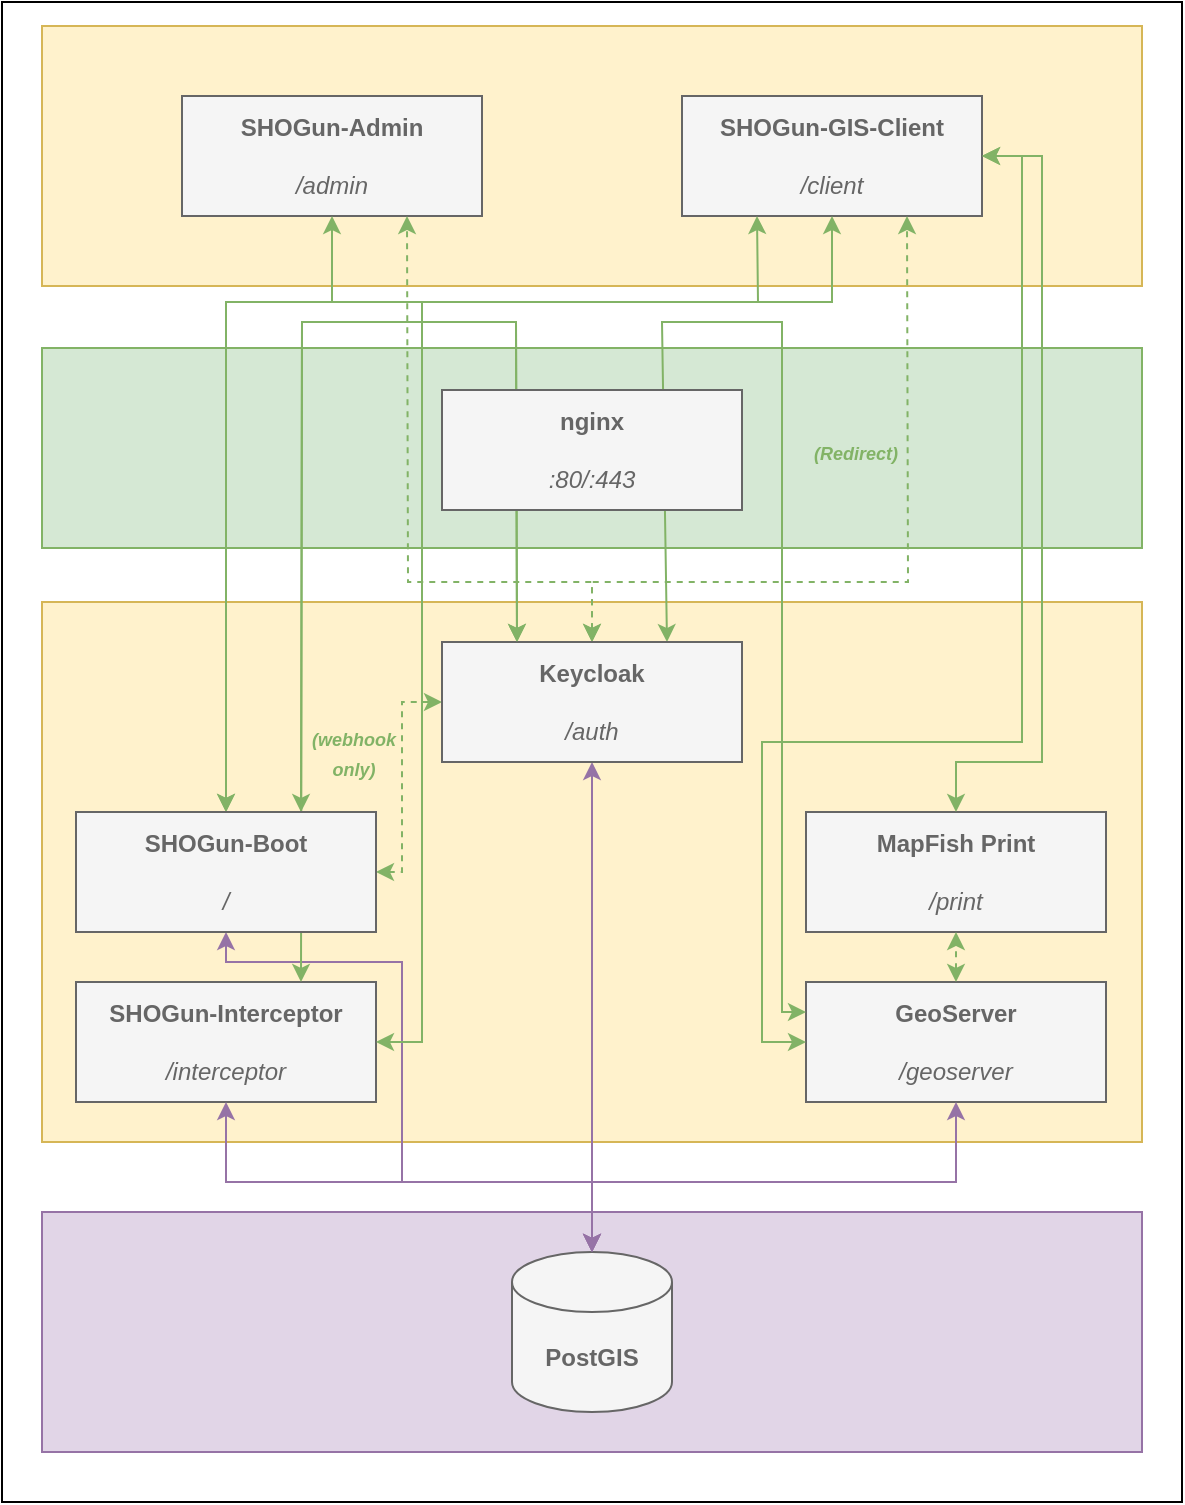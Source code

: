 <mxfile>
    <diagram id="TEYOMwNR_nRHj0mLjJrx" name="Page-1">
        <mxGraphModel dx="977" dy="1693" grid="1" gridSize="10" guides="1" tooltips="1" connect="1" arrows="1" fold="1" page="1" pageScale="1" pageWidth="827" pageHeight="1169" math="0" shadow="0">
            <root>
                <mxCell id="0"/>
                <mxCell id="1" parent="0"/>
                <mxCell id="ZS14FdSe3F-_CQCXTmor-11" value="" style="rounded=0;whiteSpace=wrap;html=1;" parent="1" vertex="1">
                    <mxGeometry x="130" y="-320" width="590" height="750" as="geometry"/>
                </mxCell>
                <mxCell id="ZS14FdSe3F-_CQCXTmor-12" value="" style="rounded=0;whiteSpace=wrap;html=1;fillColor=#e1d5e7;strokeColor=#9673a6;" parent="1" vertex="1">
                    <mxGeometry x="150" y="285" width="550" height="120" as="geometry"/>
                </mxCell>
                <mxCell id="ZS14FdSe3F-_CQCXTmor-8" value="&lt;font color=&quot;#666666&quot;&gt;&lt;b&gt;PostGIS&lt;/b&gt;&lt;/font&gt;" style="shape=cylinder3;whiteSpace=wrap;html=1;boundedLbl=1;backgroundOutline=1;size=15;fillColor=#f5f5f5;strokeColor=#666666;fontColor=#333333;" parent="1" vertex="1">
                    <mxGeometry x="385" y="305" width="80" height="80" as="geometry"/>
                </mxCell>
                <mxCell id="ZS14FdSe3F-_CQCXTmor-13" value="" style="rounded=0;whiteSpace=wrap;html=1;fillColor=#d5e8d4;strokeColor=#82b366;" parent="1" vertex="1">
                    <mxGeometry x="150" y="-147" width="550" height="100" as="geometry"/>
                </mxCell>
                <mxCell id="ZS14FdSe3F-_CQCXTmor-14" value="" style="rounded=0;whiteSpace=wrap;html=1;fillColor=#fff2cc;strokeColor=#d6b656;" parent="1" vertex="1">
                    <mxGeometry x="150" y="-20" width="550" height="270" as="geometry"/>
                </mxCell>
                <mxCell id="ZS14FdSe3F-_CQCXTmor-5" value="&lt;font color=&quot;#666666&quot;&gt;&lt;b&gt;GeoServer&lt;br&gt;&lt;/b&gt;&lt;br&gt;&lt;i&gt;/geoserver&lt;/i&gt;&lt;/font&gt;" style="rounded=0;whiteSpace=wrap;html=1;fillColor=#f5f5f5;fontColor=#333333;strokeColor=#666666;flipH=1;" parent="1" vertex="1">
                    <mxGeometry x="532" y="170" width="150" height="60" as="geometry"/>
                </mxCell>
                <mxCell id="ZS14FdSe3F-_CQCXTmor-10" value="&lt;font color=&quot;#666666&quot;&gt;&lt;b&gt;SHOGun-Interceptor&lt;br&gt;&lt;/b&gt;&lt;br&gt;&lt;i&gt;/interceptor&lt;/i&gt;&lt;br&gt;&lt;/font&gt;" style="rounded=0;whiteSpace=wrap;html=1;fillColor=#f5f5f5;fontColor=#333333;strokeColor=#666666;flipH=1;" parent="1" vertex="1">
                    <mxGeometry x="167" y="170" width="150" height="60" as="geometry"/>
                </mxCell>
                <mxCell id="ZS14FdSe3F-_CQCXTmor-15" value="" style="endArrow=classic;startArrow=classic;html=1;rounded=0;fontColor=#666666;entryX=0.5;entryY=0;entryDx=0;entryDy=0;entryPerimeter=0;exitX=0.5;exitY=1;exitDx=0;exitDy=0;fillColor=#e1d5e7;strokeColor=#9673a6;" parent="1" source="ZS14FdSe3F-_CQCXTmor-6" target="ZS14FdSe3F-_CQCXTmor-8" edge="1">
                    <mxGeometry width="50" height="50" relative="1" as="geometry">
                        <mxPoint x="380" y="360" as="sourcePoint"/>
                        <mxPoint x="430" y="310" as="targetPoint"/>
                        <Array as="points">
                            <mxPoint x="425" y="160"/>
                            <mxPoint x="425" y="270"/>
                        </Array>
                    </mxGeometry>
                </mxCell>
                <mxCell id="ZS14FdSe3F-_CQCXTmor-16" value="" style="endArrow=classic;startArrow=classic;html=1;rounded=0;fontColor=#666666;entryX=0.5;entryY=0;entryDx=0;entryDy=0;entryPerimeter=0;exitX=0.5;exitY=1;exitDx=0;exitDy=0;fillColor=#e1d5e7;strokeColor=#9673a6;" parent="1" source="ZS14FdSe3F-_CQCXTmor-1" target="ZS14FdSe3F-_CQCXTmor-8" edge="1">
                    <mxGeometry width="50" height="50" relative="1" as="geometry">
                        <mxPoint x="70" y="310" as="sourcePoint"/>
                        <mxPoint x="120" y="260" as="targetPoint"/>
                        <Array as="points">
                            <mxPoint x="242" y="160"/>
                            <mxPoint x="330" y="160"/>
                            <mxPoint x="330" y="270"/>
                            <mxPoint x="425" y="270"/>
                        </Array>
                    </mxGeometry>
                </mxCell>
                <mxCell id="ZS14FdSe3F-_CQCXTmor-17" value="" style="endArrow=classic;startArrow=classic;html=1;rounded=0;fontColor=#666666;entryX=0.5;entryY=0;entryDx=0;entryDy=0;entryPerimeter=0;exitX=0.5;exitY=1;exitDx=0;exitDy=0;fillColor=#e1d5e7;strokeColor=#9673a6;" parent="1" source="ZS14FdSe3F-_CQCXTmor-10" target="ZS14FdSe3F-_CQCXTmor-8" edge="1">
                    <mxGeometry width="50" height="50" relative="1" as="geometry">
                        <mxPoint x="170" y="340" as="sourcePoint"/>
                        <mxPoint x="220" y="290" as="targetPoint"/>
                        <Array as="points">
                            <mxPoint x="242" y="270"/>
                            <mxPoint x="425" y="270"/>
                        </Array>
                    </mxGeometry>
                </mxCell>
                <mxCell id="ZS14FdSe3F-_CQCXTmor-18" value="" style="endArrow=classic;startArrow=classic;html=1;rounded=0;fontColor=#666666;entryX=0.5;entryY=0;entryDx=0;entryDy=0;entryPerimeter=0;exitX=0.5;exitY=1;exitDx=0;exitDy=0;fillColor=#e1d5e7;strokeColor=#9673a6;" parent="1" source="ZS14FdSe3F-_CQCXTmor-5" target="ZS14FdSe3F-_CQCXTmor-8" edge="1">
                    <mxGeometry width="50" height="50" relative="1" as="geometry">
                        <mxPoint x="200" y="370" as="sourcePoint"/>
                        <mxPoint x="250" y="320" as="targetPoint"/>
                        <Array as="points">
                            <mxPoint x="607" y="270"/>
                            <mxPoint x="425" y="270"/>
                        </Array>
                    </mxGeometry>
                </mxCell>
                <mxCell id="ZS14FdSe3F-_CQCXTmor-20" value="" style="rounded=0;whiteSpace=wrap;html=1;fillColor=#fff2cc;strokeColor=#d6b656;" parent="1" vertex="1">
                    <mxGeometry x="150" y="-308" width="550" height="130" as="geometry"/>
                </mxCell>
                <mxCell id="ZS14FdSe3F-_CQCXTmor-3" value="&lt;font color=&quot;#666666&quot;&gt;&lt;b&gt;SHOGun-Admin&lt;/b&gt;&lt;br&gt;&lt;br&gt;&lt;i&gt;/admin&lt;/i&gt;&lt;/font&gt;" style="rounded=0;whiteSpace=wrap;html=1;fillColor=#f5f5f5;fontColor=#333333;strokeColor=#666666;flipH=1;" parent="1" vertex="1">
                    <mxGeometry x="220" y="-273" width="150" height="60" as="geometry"/>
                </mxCell>
                <mxCell id="ZS14FdSe3F-_CQCXTmor-4" value="&lt;font color=&quot;#666666&quot;&gt;&lt;b&gt;SHOGun-GIS-Client&lt;br&gt;&lt;/b&gt;&lt;br&gt;&lt;i&gt;/client&lt;/i&gt;&lt;/font&gt;" style="rounded=0;whiteSpace=wrap;html=1;fillColor=#f5f5f5;fontColor=#333333;strokeColor=#666666;flipH=1;" parent="1" vertex="1">
                    <mxGeometry x="470" y="-273" width="150" height="60" as="geometry"/>
                </mxCell>
                <mxCell id="ZS14FdSe3F-_CQCXTmor-21" value="" style="endArrow=classic;startArrow=classic;html=1;rounded=0;fontColor=#666666;entryX=0.5;entryY=1;entryDx=0;entryDy=0;exitX=0.5;exitY=0;exitDx=0;exitDy=0;fillColor=#d5e8d4;strokeColor=#82b366;" parent="1" source="ZS14FdSe3F-_CQCXTmor-1" target="ZS14FdSe3F-_CQCXTmor-3" edge="1">
                    <mxGeometry width="50" height="50" relative="1" as="geometry">
                        <mxPoint x="90" y="-40" as="sourcePoint"/>
                        <mxPoint x="140" y="-90" as="targetPoint"/>
                        <Array as="points">
                            <mxPoint x="242" y="-170"/>
                            <mxPoint x="295" y="-170"/>
                        </Array>
                    </mxGeometry>
                </mxCell>
                <mxCell id="ZS14FdSe3F-_CQCXTmor-22" value="" style="endArrow=classic;startArrow=classic;html=1;rounded=0;fontColor=#666666;entryX=0.5;entryY=1;entryDx=0;entryDy=0;exitX=0.5;exitY=0;exitDx=0;exitDy=0;fillColor=#d5e8d4;strokeColor=#82b366;" parent="1" source="ZS14FdSe3F-_CQCXTmor-1" target="ZS14FdSe3F-_CQCXTmor-4" edge="1">
                    <mxGeometry width="50" height="50" relative="1" as="geometry">
                        <mxPoint x="510" y="-30" as="sourcePoint"/>
                        <mxPoint x="560" y="-80" as="targetPoint"/>
                        <Array as="points">
                            <mxPoint x="242" y="-170"/>
                            <mxPoint x="545" y="-170"/>
                        </Array>
                    </mxGeometry>
                </mxCell>
                <mxCell id="ZS14FdSe3F-_CQCXTmor-23" value="" style="endArrow=classic;startArrow=classic;html=1;rounded=0;fontColor=#666666;entryX=1;entryY=0.5;entryDx=0;entryDy=0;exitX=0;exitY=0.5;exitDx=0;exitDy=0;fillColor=#d5e8d4;strokeColor=#82b366;" parent="1" source="ZS14FdSe3F-_CQCXTmor-5" target="ZS14FdSe3F-_CQCXTmor-4" edge="1">
                    <mxGeometry width="50" height="50" relative="1" as="geometry">
                        <mxPoint x="550" as="sourcePoint"/>
                        <mxPoint x="600" y="-50" as="targetPoint"/>
                        <Array as="points">
                            <mxPoint x="510" y="200"/>
                            <mxPoint x="510" y="50"/>
                            <mxPoint x="640" y="50"/>
                            <mxPoint x="640" y="-80"/>
                            <mxPoint x="640" y="-120"/>
                            <mxPoint x="640" y="-243"/>
                        </Array>
                    </mxGeometry>
                </mxCell>
                <mxCell id="ZS14FdSe3F-_CQCXTmor-24" value="" style="endArrow=classic;startArrow=classic;html=1;rounded=0;fontColor=#666666;entryX=0.75;entryY=1;entryDx=0;entryDy=0;exitX=0.5;exitY=0;exitDx=0;exitDy=0;fillColor=#d5e8d4;strokeColor=#82b366;dashed=1;" parent="1" source="ZS14FdSe3F-_CQCXTmor-6" target="ZS14FdSe3F-_CQCXTmor-4" edge="1">
                    <mxGeometry width="50" height="50" relative="1" as="geometry">
                        <mxPoint x="760" y="-30" as="sourcePoint"/>
                        <mxPoint x="810" y="-80" as="targetPoint"/>
                        <Array as="points">
                            <mxPoint x="425" y="-30"/>
                            <mxPoint x="583" y="-30"/>
                        </Array>
                    </mxGeometry>
                </mxCell>
                <mxCell id="ZS14FdSe3F-_CQCXTmor-25" value="" style="endArrow=classic;startArrow=classic;html=1;rounded=0;dashed=1;fontColor=#666666;entryX=0.75;entryY=1;entryDx=0;entryDy=0;exitX=0.5;exitY=0;exitDx=0;exitDy=0;fillColor=#d5e8d4;strokeColor=#82b366;" parent="1" source="ZS14FdSe3F-_CQCXTmor-6" target="ZS14FdSe3F-_CQCXTmor-3" edge="1">
                    <mxGeometry width="50" height="50" relative="1" as="geometry">
                        <mxPoint x="150" y="-30" as="sourcePoint"/>
                        <mxPoint x="200" y="-80" as="targetPoint"/>
                        <Array as="points">
                            <mxPoint x="425" y="-30"/>
                            <mxPoint x="333" y="-30"/>
                        </Array>
                    </mxGeometry>
                </mxCell>
                <mxCell id="nwjLgO_4h3HdMAYw9-3--1" value="&lt;font color=&quot;#666666&quot;&gt;&lt;b&gt;MapFish Print&lt;/b&gt;&lt;br&gt;&lt;br&gt;&lt;i&gt;/print&lt;/i&gt;&lt;/font&gt;" style="rounded=0;whiteSpace=wrap;html=1;fillColor=#f5f5f5;fontColor=#333333;strokeColor=#666666;flipH=1;" parent="1" vertex="1">
                    <mxGeometry x="532" y="85" width="150" height="60" as="geometry"/>
                </mxCell>
                <mxCell id="nwjLgO_4h3HdMAYw9-3--2" value="" style="endArrow=classic;startArrow=classic;html=1;rounded=0;exitX=1;exitY=0.5;exitDx=0;exitDy=0;entryX=0;entryY=0.5;entryDx=0;entryDy=0;fillColor=#d5e8d4;strokeColor=#82b366;dashed=1;" parent="1" source="ZS14FdSe3F-_CQCXTmor-1" target="ZS14FdSe3F-_CQCXTmor-6" edge="1">
                    <mxGeometry width="50" height="50" relative="1" as="geometry">
                        <mxPoint x="340" y="150" as="sourcePoint"/>
                        <mxPoint x="390" y="100" as="targetPoint"/>
                        <Array as="points">
                            <mxPoint x="330" y="115"/>
                            <mxPoint x="330" y="30"/>
                        </Array>
                    </mxGeometry>
                </mxCell>
                <mxCell id="nwjLgO_4h3HdMAYw9-3--4" value="" style="endArrow=classic;startArrow=classic;html=1;rounded=0;exitX=0.5;exitY=0;exitDx=0;exitDy=0;entryX=0.5;entryY=1;entryDx=0;entryDy=0;fillColor=#d5e8d4;strokeColor=#82b366;dashed=1;" parent="1" source="ZS14FdSe3F-_CQCXTmor-5" target="nwjLgO_4h3HdMAYw9-3--1" edge="1">
                    <mxGeometry width="50" height="50" relative="1" as="geometry">
                        <mxPoint x="327" y="125" as="sourcePoint"/>
                        <mxPoint x="360" y="40" as="targetPoint"/>
                        <Array as="points"/>
                    </mxGeometry>
                </mxCell>
                <mxCell id="nwjLgO_4h3HdMAYw9-3--5" value="" style="endArrow=classic;startArrow=classic;html=1;rounded=0;fontColor=#666666;exitX=0.5;exitY=0;exitDx=0;exitDy=0;fillColor=#d5e8d4;strokeColor=#82b366;entryX=1;entryY=0.5;entryDx=0;entryDy=0;" parent="1" source="nwjLgO_4h3HdMAYw9-3--1" target="ZS14FdSe3F-_CQCXTmor-4" edge="1">
                    <mxGeometry width="50" height="50" relative="1" as="geometry">
                        <mxPoint x="542" y="210.0" as="sourcePoint"/>
                        <mxPoint x="630" y="-228" as="targetPoint"/>
                        <Array as="points">
                            <mxPoint x="607" y="60"/>
                            <mxPoint x="650" y="60"/>
                            <mxPoint x="650" y="-243"/>
                        </Array>
                    </mxGeometry>
                </mxCell>
                <mxCell id="nwjLgO_4h3HdMAYw9-3--6" value="&lt;i&gt;&lt;font size=&quot;1&quot; color=&quot;#82b366&quot; style=&quot;&quot;&gt;&lt;b style=&quot;font-size: 9px;&quot;&gt;(Redirect)&lt;/b&gt;&lt;/font&gt;&lt;/i&gt;" style="text;html=1;strokeColor=none;fillColor=none;align=center;verticalAlign=middle;whiteSpace=wrap;rounded=0;" parent="1" vertex="1">
                    <mxGeometry x="527" y="-110" width="60" height="30" as="geometry"/>
                </mxCell>
                <mxCell id="nwjLgO_4h3HdMAYw9-3--8" value="" style="endArrow=classic;startArrow=classic;html=1;rounded=0;fontColor=#666666;exitX=0.75;exitY=0;exitDx=0;exitDy=0;fillColor=#d5e8d4;strokeColor=#82b366;entryX=0.25;entryY=0;entryDx=0;entryDy=0;" parent="1" source="ZS14FdSe3F-_CQCXTmor-1" target="ZS14FdSe3F-_CQCXTmor-6" edge="1">
                    <mxGeometry width="50" height="50" relative="1" as="geometry">
                        <mxPoint x="252" y="95.0" as="sourcePoint"/>
                        <mxPoint x="555" y="-198" as="targetPoint"/>
                        <Array as="points">
                            <mxPoint x="280" y="-160"/>
                            <mxPoint x="387" y="-160"/>
                        </Array>
                    </mxGeometry>
                </mxCell>
                <mxCell id="nwjLgO_4h3HdMAYw9-3--9" value="" style="endArrow=classic;startArrow=classic;html=1;rounded=0;fontSize=8;fontColor=#82B366;entryX=0;entryY=0.25;entryDx=0;entryDy=0;exitX=0.75;exitY=0;exitDx=0;exitDy=0;fillColor=#d5e8d4;strokeColor=#82b366;" parent="1" source="ZS14FdSe3F-_CQCXTmor-6" target="ZS14FdSe3F-_CQCXTmor-5" edge="1">
                    <mxGeometry width="50" height="50" relative="1" as="geometry">
                        <mxPoint x="440" y="190" as="sourcePoint"/>
                        <mxPoint x="490" y="140" as="targetPoint"/>
                        <Array as="points">
                            <mxPoint x="460" y="-160"/>
                            <mxPoint x="520" y="-160"/>
                            <mxPoint x="520" y="185"/>
                        </Array>
                    </mxGeometry>
                </mxCell>
                <mxCell id="nwjLgO_4h3HdMAYw9-3--10" value="" style="endArrow=classic;startArrow=classic;html=1;rounded=0;fontSize=8;fontColor=#82B366;entryX=1;entryY=0.5;entryDx=0;entryDy=0;exitX=0.25;exitY=1;exitDx=0;exitDy=0;fillColor=#d5e8d4;strokeColor=#82b366;" parent="1" source="ZS14FdSe3F-_CQCXTmor-4" target="ZS14FdSe3F-_CQCXTmor-10" edge="1">
                    <mxGeometry width="50" height="50" relative="1" as="geometry">
                        <mxPoint x="70" y="160" as="sourcePoint"/>
                        <mxPoint x="120" y="110" as="targetPoint"/>
                        <Array as="points">
                            <mxPoint x="508" y="-170"/>
                            <mxPoint x="340" y="-170"/>
                            <mxPoint x="340" y="200"/>
                        </Array>
                    </mxGeometry>
                </mxCell>
                <mxCell id="ZS14FdSe3F-_CQCXTmor-6" value="&lt;font color=&quot;#666666&quot;&gt;&lt;b&gt;Keycloak&lt;/b&gt;&lt;br&gt;&lt;br&gt;&lt;i&gt;/auth&lt;/i&gt;&lt;/font&gt;" style="rounded=0;whiteSpace=wrap;html=1;fillColor=#f5f5f5;fontColor=#333333;strokeColor=#666666;flipH=1;" parent="1" vertex="1">
                    <mxGeometry x="350" width="150" height="60" as="geometry"/>
                </mxCell>
                <mxCell id="nwjLgO_4h3HdMAYw9-3--3" value="&lt;i&gt;&lt;font color=&quot;#82b366&quot; style=&quot;font-size: 9px; line-height: 1.2;&quot;&gt;&lt;b&gt;(webhook &lt;br&gt;only)&lt;/b&gt;&lt;/font&gt;&lt;/i&gt;" style="text;html=1;strokeColor=none;fillColor=none;align=center;verticalAlign=middle;whiteSpace=wrap;rounded=0;" parent="1" vertex="1">
                    <mxGeometry x="276" y="40" width="60" height="30" as="geometry"/>
                </mxCell>
                <mxCell id="nwjLgO_4h3HdMAYw9-3--11" value="" style="endArrow=classic;startArrow=classic;html=1;rounded=0;fontColor=#666666;exitX=0.75;exitY=0;exitDx=0;exitDy=0;fillColor=#d5e8d4;strokeColor=#82b366;entryX=0.25;entryY=0;entryDx=0;entryDy=0;" parent="1" source="ZS14FdSe3F-_CQCXTmor-10" target="ZS14FdSe3F-_CQCXTmor-6" edge="1">
                    <mxGeometry width="50" height="50" relative="1" as="geometry">
                        <mxPoint x="289.5" y="95.0" as="sourcePoint"/>
                        <mxPoint x="397.5" y="10.0" as="targetPoint"/>
                        <Array as="points">
                            <mxPoint x="280" y="-160"/>
                            <mxPoint x="387" y="-160"/>
                        </Array>
                    </mxGeometry>
                </mxCell>
                <mxCell id="ZS14FdSe3F-_CQCXTmor-1" value="&lt;font color=&quot;#666666&quot;&gt;&lt;b&gt;SHOGun-Boot&lt;/b&gt;&lt;br&gt;&lt;br&gt;&lt;i&gt;/&lt;/i&gt;&lt;/font&gt;" style="rounded=0;whiteSpace=wrap;html=1;fillColor=#f5f5f5;fontColor=#333333;strokeColor=#666666;flipH=1;" parent="1" vertex="1">
                    <mxGeometry x="167" y="85" width="150" height="60" as="geometry"/>
                </mxCell>
                <mxCell id="ZS14FdSe3F-_CQCXTmor-2" value="&lt;font color=&quot;#666666&quot;&gt;&lt;b&gt;nginx&lt;/b&gt;&lt;br&gt;&lt;br&gt;&lt;i&gt;:80/:443&lt;/i&gt;&lt;/font&gt;" style="rounded=0;whiteSpace=wrap;html=1;fillColor=#f5f5f5;fontColor=#333333;strokeColor=#666666;" parent="1" vertex="1">
                    <mxGeometry x="350" y="-126" width="150" height="60" as="geometry"/>
                </mxCell>
            </root>
        </mxGraphModel>
    </diagram>
</mxfile>
